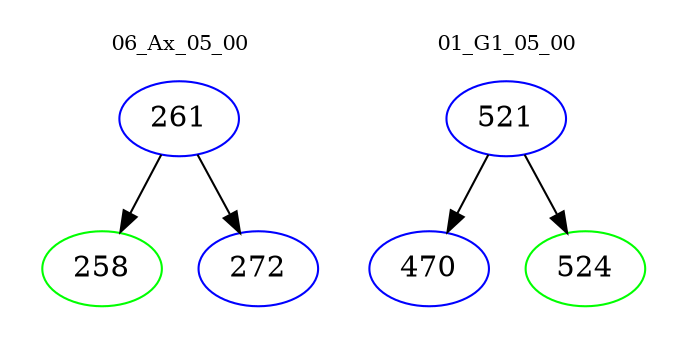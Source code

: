 digraph{
subgraph cluster_0 {
color = white
label = "06_Ax_05_00";
fontsize=10;
T0_261 [label="261", color="blue"]
T0_261 -> T0_258 [color="black"]
T0_258 [label="258", color="green"]
T0_261 -> T0_272 [color="black"]
T0_272 [label="272", color="blue"]
}
subgraph cluster_1 {
color = white
label = "01_G1_05_00";
fontsize=10;
T1_521 [label="521", color="blue"]
T1_521 -> T1_470 [color="black"]
T1_470 [label="470", color="blue"]
T1_521 -> T1_524 [color="black"]
T1_524 [label="524", color="green"]
}
}

